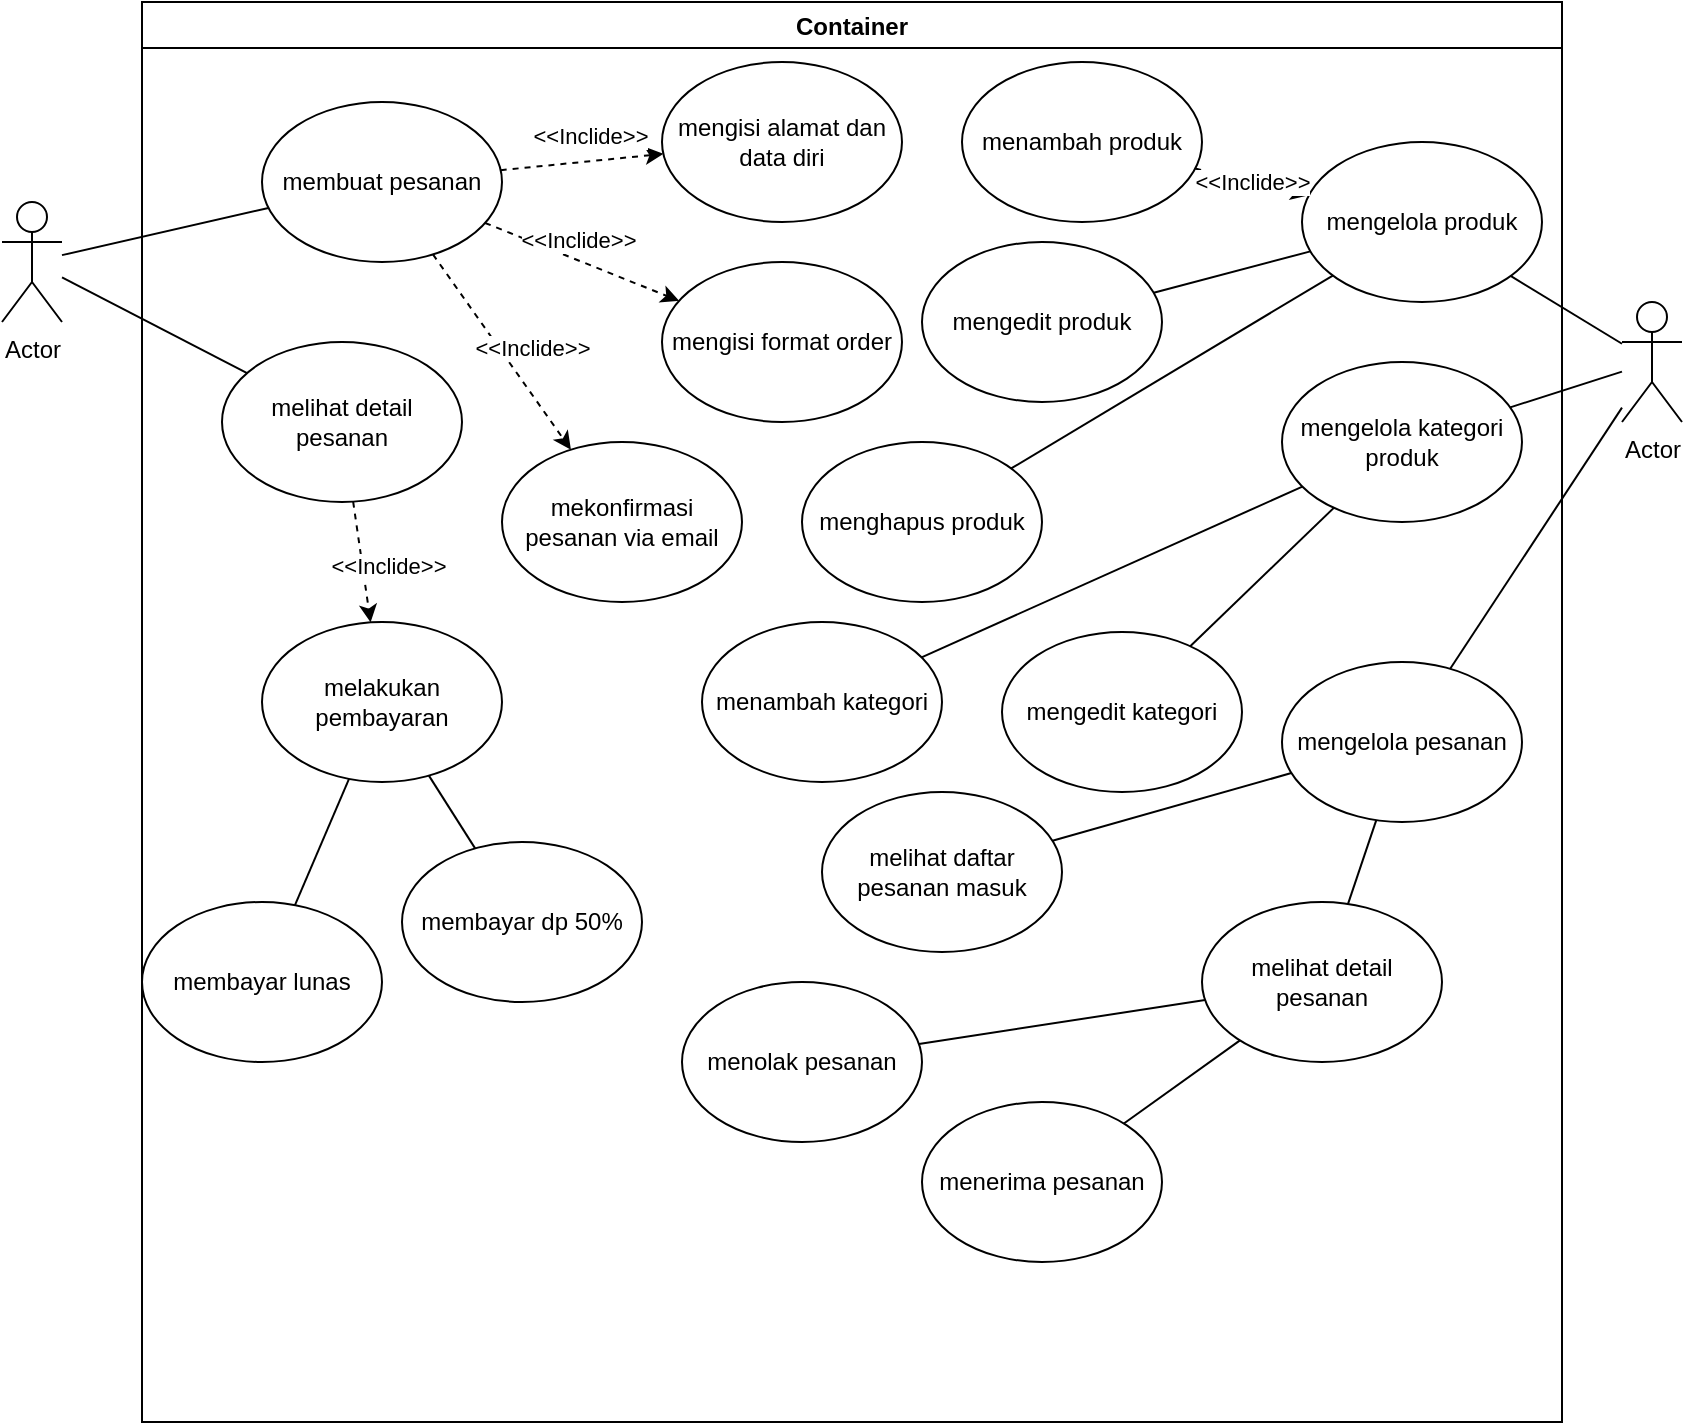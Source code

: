 <mxfile version="13.9.3" type="github">
  <diagram id="0Moy00TbSm1jeIX9EJUD" name="Page-1">
    <mxGraphModel dx="1021" dy="567" grid="1" gridSize="10" guides="1" tooltips="1" connect="1" arrows="1" fold="1" page="1" pageScale="1" pageWidth="1100" pageHeight="1700" math="0" shadow="0">
      <root>
        <mxCell id="0" />
        <mxCell id="1" parent="0" />
        <mxCell id="nUF-WjuWf8eao0jVFjwC-2" value="Container" style="swimlane;" vertex="1" parent="1">
          <mxGeometry x="100" y="270" width="710" height="710" as="geometry" />
        </mxCell>
        <mxCell id="nUF-WjuWf8eao0jVFjwC-10" value="&amp;lt;&amp;lt;Inclide&amp;gt;&amp;gt;" style="edgeStyle=none;rounded=0;orthogonalLoop=1;jettySize=auto;html=1;dashed=1;startArrow=none;startFill=0;endArrow=classic;endFill=1;strokeColor=#000000;" edge="1" parent="nUF-WjuWf8eao0jVFjwC-2" source="nUF-WjuWf8eao0jVFjwC-5" target="nUF-WjuWf8eao0jVFjwC-7">
          <mxGeometry x="-0.088" y="10" relative="1" as="geometry">
            <mxPoint x="-1" as="offset" />
          </mxGeometry>
        </mxCell>
        <mxCell id="nUF-WjuWf8eao0jVFjwC-5" value="membuat pesanan&lt;br&gt;" style="ellipse;whiteSpace=wrap;html=1;" vertex="1" parent="nUF-WjuWf8eao0jVFjwC-2">
          <mxGeometry x="60" y="50" width="120" height="80" as="geometry" />
        </mxCell>
        <mxCell id="nUF-WjuWf8eao0jVFjwC-7" value="mengisi format order" style="ellipse;whiteSpace=wrap;html=1;" vertex="1" parent="nUF-WjuWf8eao0jVFjwC-2">
          <mxGeometry x="260" y="130" width="120" height="80" as="geometry" />
        </mxCell>
        <mxCell id="nUF-WjuWf8eao0jVFjwC-11" value="mekonfirmasi pesanan via email" style="ellipse;whiteSpace=wrap;html=1;" vertex="1" parent="nUF-WjuWf8eao0jVFjwC-2">
          <mxGeometry x="180" y="220" width="120" height="80" as="geometry" />
        </mxCell>
        <mxCell id="nUF-WjuWf8eao0jVFjwC-13" value="&amp;lt;&amp;lt;Inclide&amp;gt;&amp;gt;" style="edgeStyle=none;rounded=0;orthogonalLoop=1;jettySize=auto;html=1;dashed=1;startArrow=none;startFill=0;endArrow=classic;endFill=1;strokeColor=#000000;" edge="1" parent="nUF-WjuWf8eao0jVFjwC-2" source="nUF-WjuWf8eao0jVFjwC-5" target="nUF-WjuWf8eao0jVFjwC-11">
          <mxGeometry x="0.123" y="13" relative="1" as="geometry">
            <mxPoint x="189.829" y="96.983" as="sourcePoint" />
            <mxPoint x="270.149" y="92.817" as="targetPoint" />
            <mxPoint as="offset" />
          </mxGeometry>
        </mxCell>
        <mxCell id="nUF-WjuWf8eao0jVFjwC-48" style="edgeStyle=none;rounded=0;orthogonalLoop=1;jettySize=auto;html=1;startArrow=none;startFill=0;endArrow=none;endFill=0;strokeColor=#000000;" edge="1" parent="nUF-WjuWf8eao0jVFjwC-2" source="nUF-WjuWf8eao0jVFjwC-14" target="nUF-WjuWf8eao0jVFjwC-47">
          <mxGeometry relative="1" as="geometry" />
        </mxCell>
        <mxCell id="nUF-WjuWf8eao0jVFjwC-50" style="edgeStyle=none;rounded=0;orthogonalLoop=1;jettySize=auto;html=1;startArrow=none;startFill=0;endArrow=none;endFill=0;strokeColor=#000000;" edge="1" parent="nUF-WjuWf8eao0jVFjwC-2" source="nUF-WjuWf8eao0jVFjwC-14" target="nUF-WjuWf8eao0jVFjwC-49">
          <mxGeometry relative="1" as="geometry" />
        </mxCell>
        <mxCell id="nUF-WjuWf8eao0jVFjwC-14" value="melakukan pembayaran" style="ellipse;whiteSpace=wrap;html=1;" vertex="1" parent="nUF-WjuWf8eao0jVFjwC-2">
          <mxGeometry x="60" y="310" width="120" height="80" as="geometry" />
        </mxCell>
        <mxCell id="nUF-WjuWf8eao0jVFjwC-15" value="&amp;lt;&amp;lt;Inclide&amp;gt;&amp;gt;" style="edgeStyle=none;rounded=0;orthogonalLoop=1;jettySize=auto;html=1;dashed=1;startArrow=none;startFill=0;endArrow=classic;endFill=1;strokeColor=#000000;" edge="1" parent="nUF-WjuWf8eao0jVFjwC-2" source="nUF-WjuWf8eao0jVFjwC-16" target="nUF-WjuWf8eao0jVFjwC-14">
          <mxGeometry x="0.123" y="13" relative="1" as="geometry">
            <mxPoint x="279.018" y="393.067" as="sourcePoint" />
            <mxPoint x="351.039" y="426.879" as="targetPoint" />
            <mxPoint as="offset" />
          </mxGeometry>
        </mxCell>
        <mxCell id="nUF-WjuWf8eao0jVFjwC-16" value="melihat detail pesanan" style="ellipse;whiteSpace=wrap;html=1;" vertex="1" parent="nUF-WjuWf8eao0jVFjwC-2">
          <mxGeometry x="40" y="170" width="120" height="80" as="geometry" />
        </mxCell>
        <mxCell id="nUF-WjuWf8eao0jVFjwC-19" value="mengisi alamat dan data diri" style="ellipse;whiteSpace=wrap;html=1;" vertex="1" parent="nUF-WjuWf8eao0jVFjwC-2">
          <mxGeometry x="260" y="30" width="120" height="80" as="geometry" />
        </mxCell>
        <mxCell id="nUF-WjuWf8eao0jVFjwC-20" value="&amp;lt;&amp;lt;Inclide&amp;gt;&amp;gt;" style="edgeStyle=none;rounded=0;orthogonalLoop=1;jettySize=auto;html=1;dashed=1;startArrow=none;startFill=0;endArrow=classic;endFill=1;strokeColor=#000000;" edge="1" parent="nUF-WjuWf8eao0jVFjwC-2" source="nUF-WjuWf8eao0jVFjwC-5" target="nUF-WjuWf8eao0jVFjwC-19">
          <mxGeometry x="0.123" y="13" relative="1" as="geometry">
            <mxPoint x="285.121" y="385.799" as="sourcePoint" />
            <mxPoint x="414.957" y="424.081" as="targetPoint" />
            <mxPoint as="offset" />
          </mxGeometry>
        </mxCell>
        <mxCell id="nUF-WjuWf8eao0jVFjwC-29" style="edgeStyle=none;rounded=0;orthogonalLoop=1;jettySize=auto;html=1;startArrow=none;startFill=0;endArrow=none;endFill=0;strokeColor=#000000;" edge="1" parent="nUF-WjuWf8eao0jVFjwC-2" source="nUF-WjuWf8eao0jVFjwC-21" target="nUF-WjuWf8eao0jVFjwC-25">
          <mxGeometry relative="1" as="geometry" />
        </mxCell>
        <mxCell id="nUF-WjuWf8eao0jVFjwC-21" value="mengelola produk" style="ellipse;whiteSpace=wrap;html=1;" vertex="1" parent="nUF-WjuWf8eao0jVFjwC-2">
          <mxGeometry x="580" y="70" width="120" height="80" as="geometry" />
        </mxCell>
        <mxCell id="nUF-WjuWf8eao0jVFjwC-26" value="&amp;lt;&amp;lt;Inclide&amp;gt;&amp;gt;" style="edgeStyle=none;rounded=0;orthogonalLoop=1;jettySize=auto;html=1;startArrow=none;startFill=0;endArrow=classic;endFill=1;strokeColor=#000000;dashed=1;" edge="1" parent="nUF-WjuWf8eao0jVFjwC-2" source="nUF-WjuWf8eao0jVFjwC-23" target="nUF-WjuWf8eao0jVFjwC-21">
          <mxGeometry relative="1" as="geometry" />
        </mxCell>
        <mxCell id="nUF-WjuWf8eao0jVFjwC-23" value="menambah produk" style="ellipse;whiteSpace=wrap;html=1;" vertex="1" parent="nUF-WjuWf8eao0jVFjwC-2">
          <mxGeometry x="410" y="30" width="120" height="80" as="geometry" />
        </mxCell>
        <mxCell id="nUF-WjuWf8eao0jVFjwC-27" style="edgeStyle=none;rounded=0;orthogonalLoop=1;jettySize=auto;html=1;startArrow=none;startFill=0;endArrow=none;endFill=0;strokeColor=#000000;" edge="1" parent="nUF-WjuWf8eao0jVFjwC-2" source="nUF-WjuWf8eao0jVFjwC-24" target="nUF-WjuWf8eao0jVFjwC-21">
          <mxGeometry relative="1" as="geometry" />
        </mxCell>
        <mxCell id="nUF-WjuWf8eao0jVFjwC-24" value="mengedit produk" style="ellipse;whiteSpace=wrap;html=1;" vertex="1" parent="nUF-WjuWf8eao0jVFjwC-2">
          <mxGeometry x="390" y="120" width="120" height="80" as="geometry" />
        </mxCell>
        <mxCell id="nUF-WjuWf8eao0jVFjwC-25" value="menghapus produk" style="ellipse;whiteSpace=wrap;html=1;" vertex="1" parent="nUF-WjuWf8eao0jVFjwC-2">
          <mxGeometry x="330" y="220" width="120" height="80" as="geometry" />
        </mxCell>
        <mxCell id="nUF-WjuWf8eao0jVFjwC-33" style="edgeStyle=none;rounded=0;orthogonalLoop=1;jettySize=auto;html=1;startArrow=none;startFill=0;endArrow=none;endFill=0;strokeColor=#000000;" edge="1" parent="nUF-WjuWf8eao0jVFjwC-2" source="nUF-WjuWf8eao0jVFjwC-30" target="nUF-WjuWf8eao0jVFjwC-32">
          <mxGeometry relative="1" as="geometry" />
        </mxCell>
        <mxCell id="nUF-WjuWf8eao0jVFjwC-36" style="edgeStyle=none;rounded=0;orthogonalLoop=1;jettySize=auto;html=1;startArrow=none;startFill=0;endArrow=none;endFill=0;strokeColor=#000000;" edge="1" parent="nUF-WjuWf8eao0jVFjwC-2" source="nUF-WjuWf8eao0jVFjwC-30" target="nUF-WjuWf8eao0jVFjwC-35">
          <mxGeometry relative="1" as="geometry" />
        </mxCell>
        <mxCell id="nUF-WjuWf8eao0jVFjwC-30" value="mengelola kategori produk" style="ellipse;whiteSpace=wrap;html=1;" vertex="1" parent="nUF-WjuWf8eao0jVFjwC-2">
          <mxGeometry x="570" y="180" width="120" height="80" as="geometry" />
        </mxCell>
        <mxCell id="nUF-WjuWf8eao0jVFjwC-32" value="menambah kategori" style="ellipse;whiteSpace=wrap;html=1;" vertex="1" parent="nUF-WjuWf8eao0jVFjwC-2">
          <mxGeometry x="280" y="310" width="120" height="80" as="geometry" />
        </mxCell>
        <mxCell id="nUF-WjuWf8eao0jVFjwC-35" value="mengedit kategori" style="ellipse;whiteSpace=wrap;html=1;" vertex="1" parent="nUF-WjuWf8eao0jVFjwC-2">
          <mxGeometry x="430" y="315" width="120" height="80" as="geometry" />
        </mxCell>
        <mxCell id="nUF-WjuWf8eao0jVFjwC-40" style="edgeStyle=none;rounded=0;orthogonalLoop=1;jettySize=auto;html=1;startArrow=none;startFill=0;endArrow=none;endFill=0;strokeColor=#000000;" edge="1" parent="nUF-WjuWf8eao0jVFjwC-2" source="nUF-WjuWf8eao0jVFjwC-37" target="nUF-WjuWf8eao0jVFjwC-39">
          <mxGeometry relative="1" as="geometry" />
        </mxCell>
        <mxCell id="nUF-WjuWf8eao0jVFjwC-42" style="edgeStyle=none;rounded=0;orthogonalLoop=1;jettySize=auto;html=1;startArrow=none;startFill=0;endArrow=none;endFill=0;strokeColor=#000000;" edge="1" parent="nUF-WjuWf8eao0jVFjwC-2" source="nUF-WjuWf8eao0jVFjwC-37" target="nUF-WjuWf8eao0jVFjwC-41">
          <mxGeometry relative="1" as="geometry" />
        </mxCell>
        <mxCell id="nUF-WjuWf8eao0jVFjwC-37" value="mengelola pesanan" style="ellipse;whiteSpace=wrap;html=1;" vertex="1" parent="nUF-WjuWf8eao0jVFjwC-2">
          <mxGeometry x="570" y="330" width="120" height="80" as="geometry" />
        </mxCell>
        <mxCell id="nUF-WjuWf8eao0jVFjwC-39" value="melihat daftar pesanan masuk" style="ellipse;whiteSpace=wrap;html=1;" vertex="1" parent="nUF-WjuWf8eao0jVFjwC-2">
          <mxGeometry x="340" y="395" width="120" height="80" as="geometry" />
        </mxCell>
        <mxCell id="nUF-WjuWf8eao0jVFjwC-44" style="edgeStyle=none;rounded=0;orthogonalLoop=1;jettySize=auto;html=1;startArrow=none;startFill=0;endArrow=none;endFill=0;strokeColor=#000000;" edge="1" parent="nUF-WjuWf8eao0jVFjwC-2" source="nUF-WjuWf8eao0jVFjwC-41" target="nUF-WjuWf8eao0jVFjwC-43">
          <mxGeometry relative="1" as="geometry" />
        </mxCell>
        <mxCell id="nUF-WjuWf8eao0jVFjwC-46" style="edgeStyle=none;rounded=0;orthogonalLoop=1;jettySize=auto;html=1;startArrow=none;startFill=0;endArrow=none;endFill=0;strokeColor=#000000;" edge="1" parent="nUF-WjuWf8eao0jVFjwC-2" source="nUF-WjuWf8eao0jVFjwC-41" target="nUF-WjuWf8eao0jVFjwC-45">
          <mxGeometry relative="1" as="geometry" />
        </mxCell>
        <mxCell id="nUF-WjuWf8eao0jVFjwC-41" value="melihat detail pesanan" style="ellipse;whiteSpace=wrap;html=1;" vertex="1" parent="nUF-WjuWf8eao0jVFjwC-2">
          <mxGeometry x="530" y="450" width="120" height="80" as="geometry" />
        </mxCell>
        <mxCell id="nUF-WjuWf8eao0jVFjwC-43" value="menolak pesanan" style="ellipse;whiteSpace=wrap;html=1;" vertex="1" parent="nUF-WjuWf8eao0jVFjwC-2">
          <mxGeometry x="270" y="490" width="120" height="80" as="geometry" />
        </mxCell>
        <mxCell id="nUF-WjuWf8eao0jVFjwC-45" value="menerima pesanan" style="ellipse;whiteSpace=wrap;html=1;" vertex="1" parent="nUF-WjuWf8eao0jVFjwC-2">
          <mxGeometry x="390" y="550" width="120" height="80" as="geometry" />
        </mxCell>
        <mxCell id="nUF-WjuWf8eao0jVFjwC-47" value="membayar lunas" style="ellipse;whiteSpace=wrap;html=1;" vertex="1" parent="nUF-WjuWf8eao0jVFjwC-2">
          <mxGeometry y="450" width="120" height="80" as="geometry" />
        </mxCell>
        <mxCell id="nUF-WjuWf8eao0jVFjwC-49" value="membayar dp 50%" style="ellipse;whiteSpace=wrap;html=1;" vertex="1" parent="nUF-WjuWf8eao0jVFjwC-2">
          <mxGeometry x="130" y="420" width="120" height="80" as="geometry" />
        </mxCell>
        <mxCell id="nUF-WjuWf8eao0jVFjwC-6" style="rounded=0;orthogonalLoop=1;jettySize=auto;html=1;endArrow=none;endFill=0;" edge="1" parent="1" source="nUF-WjuWf8eao0jVFjwC-3" target="nUF-WjuWf8eao0jVFjwC-5">
          <mxGeometry relative="1" as="geometry" />
        </mxCell>
        <mxCell id="nUF-WjuWf8eao0jVFjwC-18" style="edgeStyle=none;rounded=0;orthogonalLoop=1;jettySize=auto;html=1;startArrow=none;startFill=0;endArrow=none;endFill=0;strokeColor=#000000;" edge="1" parent="1" source="nUF-WjuWf8eao0jVFjwC-3" target="nUF-WjuWf8eao0jVFjwC-16">
          <mxGeometry relative="1" as="geometry" />
        </mxCell>
        <mxCell id="nUF-WjuWf8eao0jVFjwC-3" value="Actor" style="shape=umlActor;verticalLabelPosition=bottom;verticalAlign=top;html=1;outlineConnect=0;" vertex="1" parent="1">
          <mxGeometry x="30" y="370" width="30" height="60" as="geometry" />
        </mxCell>
        <mxCell id="nUF-WjuWf8eao0jVFjwC-22" style="edgeStyle=none;rounded=0;orthogonalLoop=1;jettySize=auto;html=1;startArrow=none;startFill=0;endArrow=none;endFill=0;strokeColor=#000000;" edge="1" parent="1" source="nUF-WjuWf8eao0jVFjwC-4" target="nUF-WjuWf8eao0jVFjwC-21">
          <mxGeometry relative="1" as="geometry" />
        </mxCell>
        <mxCell id="nUF-WjuWf8eao0jVFjwC-31" style="edgeStyle=none;rounded=0;orthogonalLoop=1;jettySize=auto;html=1;startArrow=none;startFill=0;endArrow=none;endFill=0;strokeColor=#000000;" edge="1" parent="1" source="nUF-WjuWf8eao0jVFjwC-4" target="nUF-WjuWf8eao0jVFjwC-30">
          <mxGeometry relative="1" as="geometry" />
        </mxCell>
        <mxCell id="nUF-WjuWf8eao0jVFjwC-38" style="edgeStyle=none;rounded=0;orthogonalLoop=1;jettySize=auto;html=1;startArrow=none;startFill=0;endArrow=none;endFill=0;strokeColor=#000000;" edge="1" parent="1" source="nUF-WjuWf8eao0jVFjwC-4" target="nUF-WjuWf8eao0jVFjwC-37">
          <mxGeometry relative="1" as="geometry" />
        </mxCell>
        <mxCell id="nUF-WjuWf8eao0jVFjwC-4" value="Actor" style="shape=umlActor;verticalLabelPosition=bottom;verticalAlign=top;html=1;outlineConnect=0;" vertex="1" parent="1">
          <mxGeometry x="840" y="420" width="30" height="60" as="geometry" />
        </mxCell>
      </root>
    </mxGraphModel>
  </diagram>
</mxfile>
